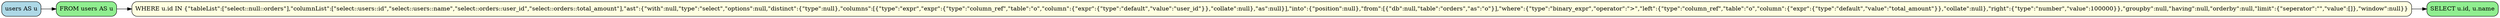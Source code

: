 digraph sqloflow {
  rankdir=LR;
  node [shape=box, style=rounded];

  // Node definitions
  node_0 [label="users AS u", fillcolor=lightblue, style="filled,rounded"];
  node_1 [label="FROM users AS u", fillcolor=lightgreen, style="filled,rounded"];
  node_3 [label="SELECT u.id, u.name", fillcolor=lightgreen, style="filled,rounded"];
  node_2 [label="WHERE u.id IN {\"tableList\":[\"select::null::orders\"],\"columnList\":[\"select::users::id\",\"select::users::name\",\"select::orders::user_id\",\"select::orders::total_amount\"],\"ast\":{\"with\":null,\"type\":\"select\",\"options\":null,\"distinct\":{\"type\":null},\"columns\":[{\"type\":\"expr\",\"expr\":{\"type\":\"column_ref\",\"table\":\"o\",\"column\":{\"expr\":{\"type\":\"default\",\"value\":\"user_id\"}},\"collate\":null},\"as\":null}],\"into\":{\"position\":null},\"from\":[{\"db\":null,\"table\":\"orders\",\"as\":\"o\"}],\"where\":{\"type\":\"binary_expr\",\"operator\":\">\",\"left\":{\"type\":\"column_ref\",\"table\":\"o\",\"column\":{\"expr\":{\"type\":\"default\",\"value\":\"total_amount\"}},\"collate\":null},\"right\":{\"type\":\"number\",\"value\":100000}},\"groupby\":null,\"having\":null,\"orderby\":null,\"limit\":{\"seperator\":\"\",\"value\":[]},\"window\":null}}", fillcolor=lightyellow, style="filled,rounded"];

  // Edges
  node_0 -> node_1 [color=black];
  node_1 -> node_2 [color=black];
  node_2 -> node_3 [color=black];
}